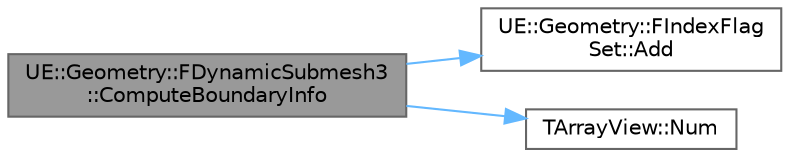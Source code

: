 digraph "UE::Geometry::FDynamicSubmesh3::ComputeBoundaryInfo"
{
 // INTERACTIVE_SVG=YES
 // LATEX_PDF_SIZE
  bgcolor="transparent";
  edge [fontname=Helvetica,fontsize=10,labelfontname=Helvetica,labelfontsize=10];
  node [fontname=Helvetica,fontsize=10,shape=box,height=0.2,width=0.4];
  rankdir="LR";
  Node1 [id="Node000001",label="UE::Geometry::FDynamicSubmesh3\l::ComputeBoundaryInfo",height=0.2,width=0.4,color="gray40", fillcolor="grey60", style="filled", fontcolor="black",tooltip="Compute boundary vertices and edges between the SubTriangles and the rest of the mesh Called by Compu..."];
  Node1 -> Node2 [id="edge1_Node000001_Node000002",color="steelblue1",style="solid",tooltip=" "];
  Node2 [id="Node000002",label="UE::Geometry::FIndexFlag\lSet::Add",height=0.2,width=0.4,color="grey40", fillcolor="white", style="filled",URL="$dd/df9/classUE_1_1Geometry_1_1FIndexFlagSet.html#ac26d7960d797d2ad1f84f1b0134567df",tooltip=" "];
  Node1 -> Node3 [id="edge2_Node000001_Node000003",color="steelblue1",style="solid",tooltip=" "];
  Node3 [id="Node000003",label="TArrayView::Num",height=0.2,width=0.4,color="grey40", fillcolor="white", style="filled",URL="$db/d13/classTArrayView.html#ae5b1658ae1312e54b0d669664cbf88ed",tooltip="Returns number of elements in array."];
}
